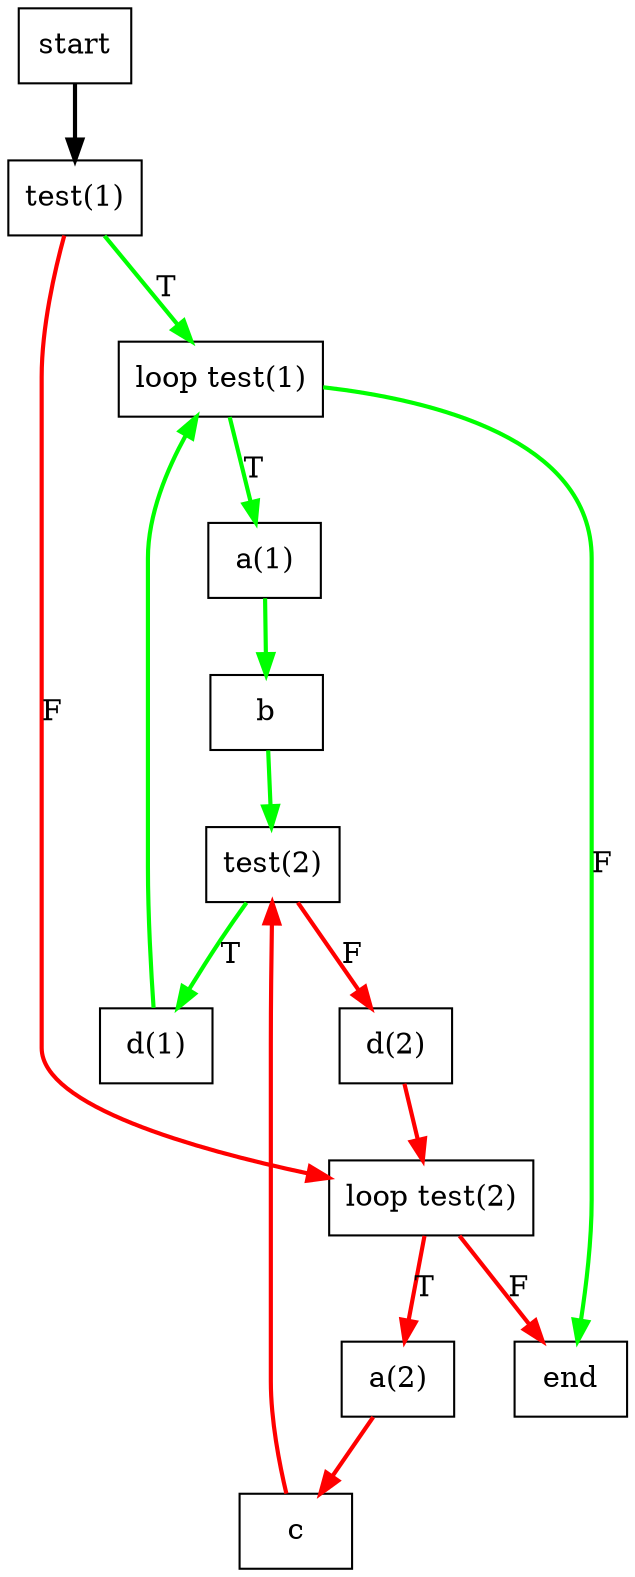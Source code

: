 digraph G {
  start [label = "start", shape = box];
  end [label = "end", shape = box];
  looptest1 [label = "loop test(1)", shape = box];
  looptest2 [label = "loop test(2)", shape = box];
  a1 [label = "a(1)", shape = box];
  a2 [label = "a(2)", shape = box];
  b [label = "b", shape = box];
  c [label = "c", shape = box];
  d1 [label = "d(1)", shape = box];
  d2 [label = "d(2)", shape = box];
  test1 [label = "test(1)", shape = box];
  test2 [label = "test(2)", shape = box];

  start -> test1 [style = bold];
  looptest1 -> a1 [style = bold, color = green, label = "T"];
  looptest1 -> end [style = bold, color = green, label = "F"];
  looptest2 -> a2 [style = bold, color = red, label = "T"];
  looptest2 -> end [style = bold, color = red, label = "F"];
  a1 -> b [style = bold, color = green];
  a2 -> c [style = bold, color = red];
  test1 -> looptest1 [style = bold, color = green, label = "T"];
  test1 -> looptest2 [style = bold, color = red, label = "F"];
  test2 -> d1 [style = bold, color = green, label = "T"];
  test2 -> d2 [style = bold, color = red, label = "F"];
  b -> test2 [style = bold, color = green];
  c -> test2 [style = bold, color = red];
  d1 -> looptest1 [style = bold, color = green];
  d2 -> looptest2 [style = bold, color = red];

}